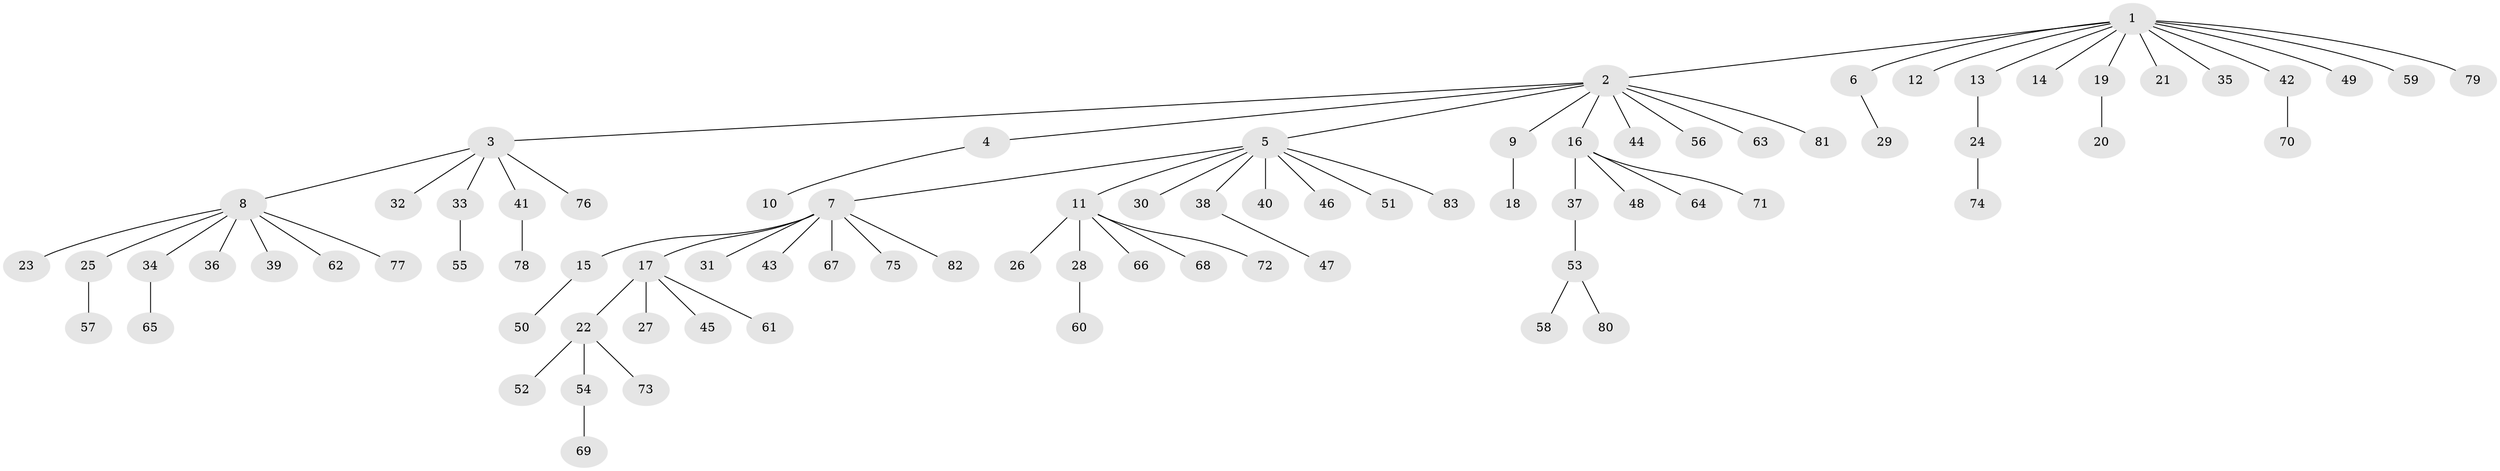 // Generated by graph-tools (version 1.1) at 2025/26/03/09/25 03:26:04]
// undirected, 83 vertices, 82 edges
graph export_dot {
graph [start="1"]
  node [color=gray90,style=filled];
  1;
  2;
  3;
  4;
  5;
  6;
  7;
  8;
  9;
  10;
  11;
  12;
  13;
  14;
  15;
  16;
  17;
  18;
  19;
  20;
  21;
  22;
  23;
  24;
  25;
  26;
  27;
  28;
  29;
  30;
  31;
  32;
  33;
  34;
  35;
  36;
  37;
  38;
  39;
  40;
  41;
  42;
  43;
  44;
  45;
  46;
  47;
  48;
  49;
  50;
  51;
  52;
  53;
  54;
  55;
  56;
  57;
  58;
  59;
  60;
  61;
  62;
  63;
  64;
  65;
  66;
  67;
  68;
  69;
  70;
  71;
  72;
  73;
  74;
  75;
  76;
  77;
  78;
  79;
  80;
  81;
  82;
  83;
  1 -- 2;
  1 -- 6;
  1 -- 12;
  1 -- 13;
  1 -- 14;
  1 -- 19;
  1 -- 21;
  1 -- 35;
  1 -- 42;
  1 -- 49;
  1 -- 59;
  1 -- 79;
  2 -- 3;
  2 -- 4;
  2 -- 5;
  2 -- 9;
  2 -- 16;
  2 -- 44;
  2 -- 56;
  2 -- 63;
  2 -- 81;
  3 -- 8;
  3 -- 32;
  3 -- 33;
  3 -- 41;
  3 -- 76;
  4 -- 10;
  5 -- 7;
  5 -- 11;
  5 -- 30;
  5 -- 38;
  5 -- 40;
  5 -- 46;
  5 -- 51;
  5 -- 83;
  6 -- 29;
  7 -- 15;
  7 -- 17;
  7 -- 31;
  7 -- 43;
  7 -- 67;
  7 -- 75;
  7 -- 82;
  8 -- 23;
  8 -- 25;
  8 -- 34;
  8 -- 36;
  8 -- 39;
  8 -- 62;
  8 -- 77;
  9 -- 18;
  11 -- 26;
  11 -- 28;
  11 -- 66;
  11 -- 68;
  11 -- 72;
  13 -- 24;
  15 -- 50;
  16 -- 37;
  16 -- 48;
  16 -- 64;
  16 -- 71;
  17 -- 22;
  17 -- 27;
  17 -- 45;
  17 -- 61;
  19 -- 20;
  22 -- 52;
  22 -- 54;
  22 -- 73;
  24 -- 74;
  25 -- 57;
  28 -- 60;
  33 -- 55;
  34 -- 65;
  37 -- 53;
  38 -- 47;
  41 -- 78;
  42 -- 70;
  53 -- 58;
  53 -- 80;
  54 -- 69;
}
